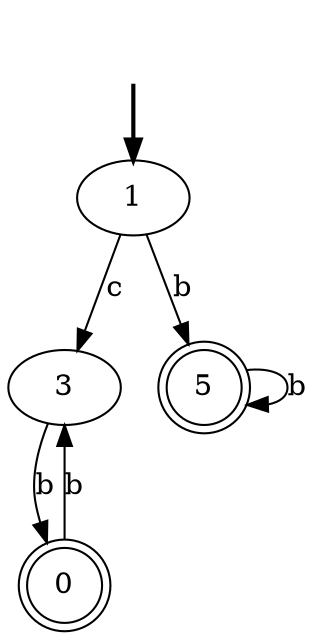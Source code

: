 digraph {
	fake [style=invisible]
	0 [shape=doublecircle]
	1 [root=true]
	3
	5 [shape=doublecircle]
	fake -> 1 [style=bold]
	0 -> 3 [label=b]
	1 -> 5 [label=b]
	1 -> 3 [label=c]
	3 -> 0 [label=b]
	5 -> 5 [label=b]
}
